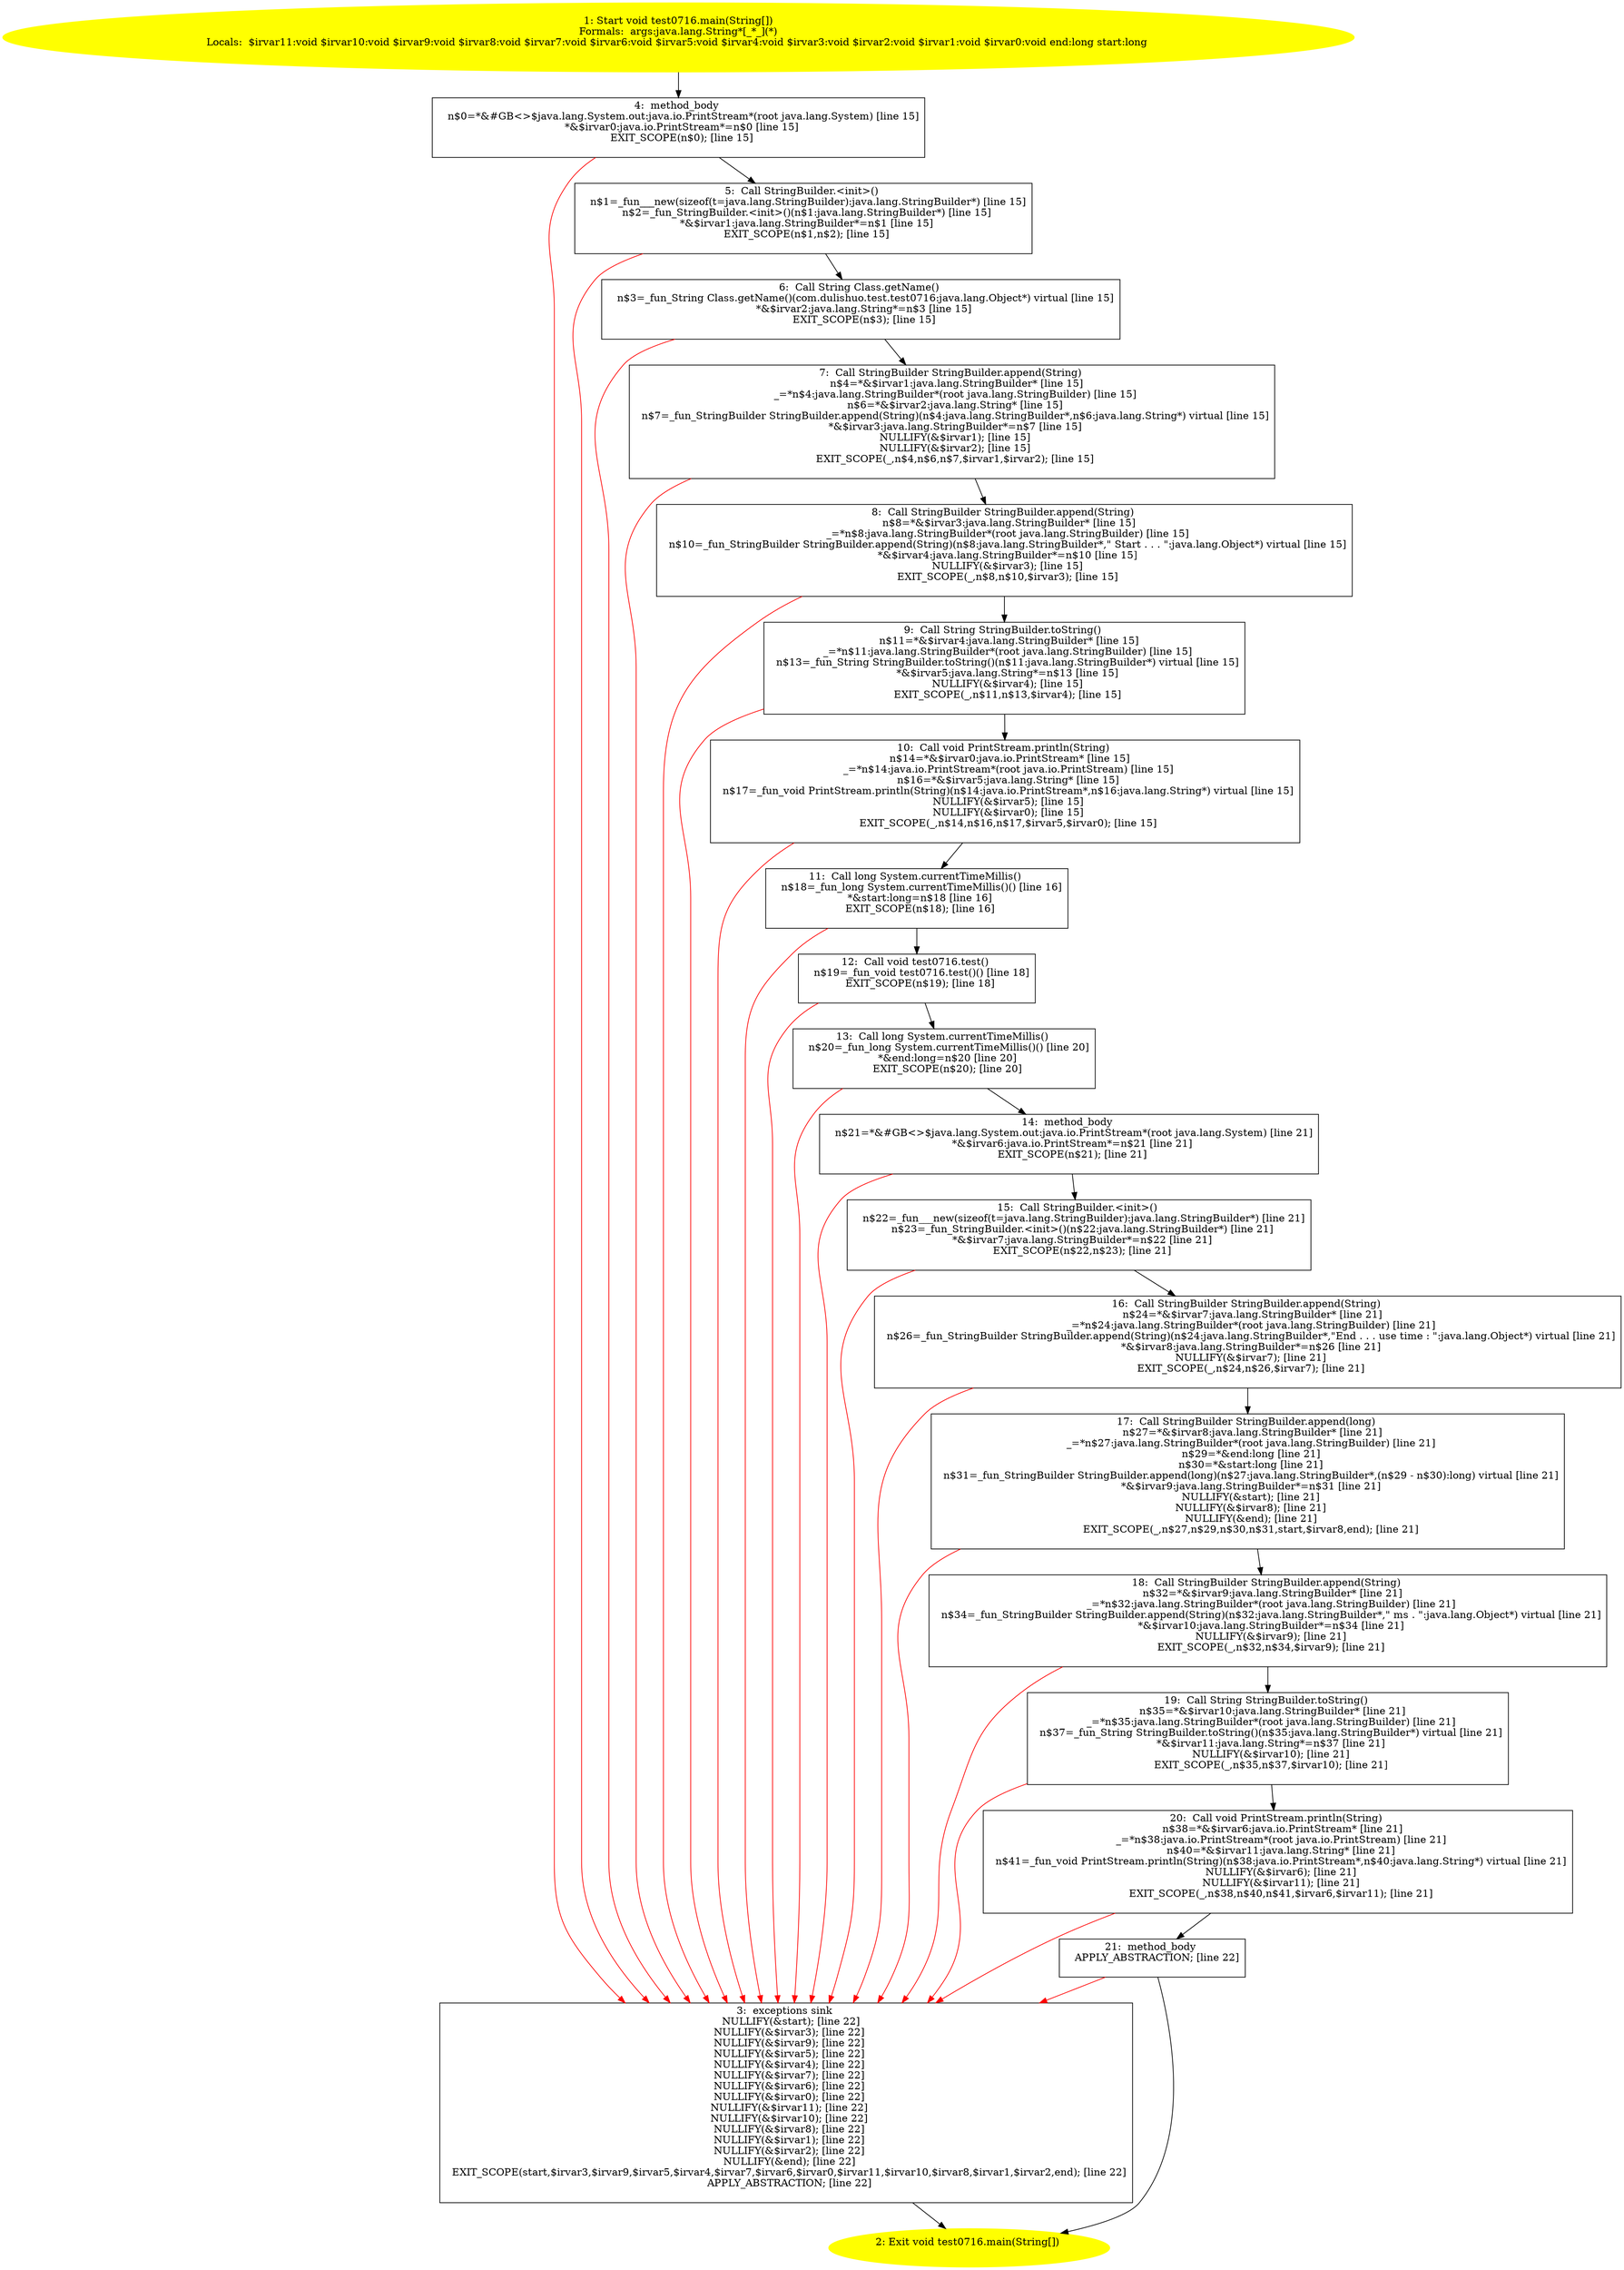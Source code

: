 /* @generated */
digraph cfg {
"com.dulishuo.test.test0716.main(java.lang.String[]):void.32b0ce70465bc52b79f071fb216897b5_1" [label="1: Start void test0716.main(String[])\nFormals:  args:java.lang.String*[_*_](*)\nLocals:  $irvar11:void $irvar10:void $irvar9:void $irvar8:void $irvar7:void $irvar6:void $irvar5:void $irvar4:void $irvar3:void $irvar2:void $irvar1:void $irvar0:void end:long start:long \n  " color=yellow style=filled]
	

	 "com.dulishuo.test.test0716.main(java.lang.String[]):void.32b0ce70465bc52b79f071fb216897b5_1" -> "com.dulishuo.test.test0716.main(java.lang.String[]):void.32b0ce70465bc52b79f071fb216897b5_4" ;
"com.dulishuo.test.test0716.main(java.lang.String[]):void.32b0ce70465bc52b79f071fb216897b5_2" [label="2: Exit void test0716.main(String[]) \n  " color=yellow style=filled]
	

"com.dulishuo.test.test0716.main(java.lang.String[]):void.32b0ce70465bc52b79f071fb216897b5_3" [label="3:  exceptions sink \n   NULLIFY(&start); [line 22]\n  NULLIFY(&$irvar3); [line 22]\n  NULLIFY(&$irvar9); [line 22]\n  NULLIFY(&$irvar5); [line 22]\n  NULLIFY(&$irvar4); [line 22]\n  NULLIFY(&$irvar7); [line 22]\n  NULLIFY(&$irvar6); [line 22]\n  NULLIFY(&$irvar0); [line 22]\n  NULLIFY(&$irvar11); [line 22]\n  NULLIFY(&$irvar10); [line 22]\n  NULLIFY(&$irvar8); [line 22]\n  NULLIFY(&$irvar1); [line 22]\n  NULLIFY(&$irvar2); [line 22]\n  NULLIFY(&end); [line 22]\n  EXIT_SCOPE(start,$irvar3,$irvar9,$irvar5,$irvar4,$irvar7,$irvar6,$irvar0,$irvar11,$irvar10,$irvar8,$irvar1,$irvar2,end); [line 22]\n  APPLY_ABSTRACTION; [line 22]\n " shape="box"]
	

	 "com.dulishuo.test.test0716.main(java.lang.String[]):void.32b0ce70465bc52b79f071fb216897b5_3" -> "com.dulishuo.test.test0716.main(java.lang.String[]):void.32b0ce70465bc52b79f071fb216897b5_2" ;
"com.dulishuo.test.test0716.main(java.lang.String[]):void.32b0ce70465bc52b79f071fb216897b5_4" [label="4:  method_body \n   n$0=*&#GB<>$java.lang.System.out:java.io.PrintStream*(root java.lang.System) [line 15]\n  *&$irvar0:java.io.PrintStream*=n$0 [line 15]\n  EXIT_SCOPE(n$0); [line 15]\n " shape="box"]
	

	 "com.dulishuo.test.test0716.main(java.lang.String[]):void.32b0ce70465bc52b79f071fb216897b5_4" -> "com.dulishuo.test.test0716.main(java.lang.String[]):void.32b0ce70465bc52b79f071fb216897b5_5" ;
	 "com.dulishuo.test.test0716.main(java.lang.String[]):void.32b0ce70465bc52b79f071fb216897b5_4" -> "com.dulishuo.test.test0716.main(java.lang.String[]):void.32b0ce70465bc52b79f071fb216897b5_3" [color="red" ];
"com.dulishuo.test.test0716.main(java.lang.String[]):void.32b0ce70465bc52b79f071fb216897b5_5" [label="5:  Call StringBuilder.<init>() \n   n$1=_fun___new(sizeof(t=java.lang.StringBuilder):java.lang.StringBuilder*) [line 15]\n  n$2=_fun_StringBuilder.<init>()(n$1:java.lang.StringBuilder*) [line 15]\n  *&$irvar1:java.lang.StringBuilder*=n$1 [line 15]\n  EXIT_SCOPE(n$1,n$2); [line 15]\n " shape="box"]
	

	 "com.dulishuo.test.test0716.main(java.lang.String[]):void.32b0ce70465bc52b79f071fb216897b5_5" -> "com.dulishuo.test.test0716.main(java.lang.String[]):void.32b0ce70465bc52b79f071fb216897b5_6" ;
	 "com.dulishuo.test.test0716.main(java.lang.String[]):void.32b0ce70465bc52b79f071fb216897b5_5" -> "com.dulishuo.test.test0716.main(java.lang.String[]):void.32b0ce70465bc52b79f071fb216897b5_3" [color="red" ];
"com.dulishuo.test.test0716.main(java.lang.String[]):void.32b0ce70465bc52b79f071fb216897b5_6" [label="6:  Call String Class.getName() \n   n$3=_fun_String Class.getName()(com.dulishuo.test.test0716:java.lang.Object*) virtual [line 15]\n  *&$irvar2:java.lang.String*=n$3 [line 15]\n  EXIT_SCOPE(n$3); [line 15]\n " shape="box"]
	

	 "com.dulishuo.test.test0716.main(java.lang.String[]):void.32b0ce70465bc52b79f071fb216897b5_6" -> "com.dulishuo.test.test0716.main(java.lang.String[]):void.32b0ce70465bc52b79f071fb216897b5_7" ;
	 "com.dulishuo.test.test0716.main(java.lang.String[]):void.32b0ce70465bc52b79f071fb216897b5_6" -> "com.dulishuo.test.test0716.main(java.lang.String[]):void.32b0ce70465bc52b79f071fb216897b5_3" [color="red" ];
"com.dulishuo.test.test0716.main(java.lang.String[]):void.32b0ce70465bc52b79f071fb216897b5_7" [label="7:  Call StringBuilder StringBuilder.append(String) \n   n$4=*&$irvar1:java.lang.StringBuilder* [line 15]\n  _=*n$4:java.lang.StringBuilder*(root java.lang.StringBuilder) [line 15]\n  n$6=*&$irvar2:java.lang.String* [line 15]\n  n$7=_fun_StringBuilder StringBuilder.append(String)(n$4:java.lang.StringBuilder*,n$6:java.lang.String*) virtual [line 15]\n  *&$irvar3:java.lang.StringBuilder*=n$7 [line 15]\n  NULLIFY(&$irvar1); [line 15]\n  NULLIFY(&$irvar2); [line 15]\n  EXIT_SCOPE(_,n$4,n$6,n$7,$irvar1,$irvar2); [line 15]\n " shape="box"]
	

	 "com.dulishuo.test.test0716.main(java.lang.String[]):void.32b0ce70465bc52b79f071fb216897b5_7" -> "com.dulishuo.test.test0716.main(java.lang.String[]):void.32b0ce70465bc52b79f071fb216897b5_8" ;
	 "com.dulishuo.test.test0716.main(java.lang.String[]):void.32b0ce70465bc52b79f071fb216897b5_7" -> "com.dulishuo.test.test0716.main(java.lang.String[]):void.32b0ce70465bc52b79f071fb216897b5_3" [color="red" ];
"com.dulishuo.test.test0716.main(java.lang.String[]):void.32b0ce70465bc52b79f071fb216897b5_8" [label="8:  Call StringBuilder StringBuilder.append(String) \n   n$8=*&$irvar3:java.lang.StringBuilder* [line 15]\n  _=*n$8:java.lang.StringBuilder*(root java.lang.StringBuilder) [line 15]\n  n$10=_fun_StringBuilder StringBuilder.append(String)(n$8:java.lang.StringBuilder*,\" Start . . . \":java.lang.Object*) virtual [line 15]\n  *&$irvar4:java.lang.StringBuilder*=n$10 [line 15]\n  NULLIFY(&$irvar3); [line 15]\n  EXIT_SCOPE(_,n$8,n$10,$irvar3); [line 15]\n " shape="box"]
	

	 "com.dulishuo.test.test0716.main(java.lang.String[]):void.32b0ce70465bc52b79f071fb216897b5_8" -> "com.dulishuo.test.test0716.main(java.lang.String[]):void.32b0ce70465bc52b79f071fb216897b5_9" ;
	 "com.dulishuo.test.test0716.main(java.lang.String[]):void.32b0ce70465bc52b79f071fb216897b5_8" -> "com.dulishuo.test.test0716.main(java.lang.String[]):void.32b0ce70465bc52b79f071fb216897b5_3" [color="red" ];
"com.dulishuo.test.test0716.main(java.lang.String[]):void.32b0ce70465bc52b79f071fb216897b5_9" [label="9:  Call String StringBuilder.toString() \n   n$11=*&$irvar4:java.lang.StringBuilder* [line 15]\n  _=*n$11:java.lang.StringBuilder*(root java.lang.StringBuilder) [line 15]\n  n$13=_fun_String StringBuilder.toString()(n$11:java.lang.StringBuilder*) virtual [line 15]\n  *&$irvar5:java.lang.String*=n$13 [line 15]\n  NULLIFY(&$irvar4); [line 15]\n  EXIT_SCOPE(_,n$11,n$13,$irvar4); [line 15]\n " shape="box"]
	

	 "com.dulishuo.test.test0716.main(java.lang.String[]):void.32b0ce70465bc52b79f071fb216897b5_9" -> "com.dulishuo.test.test0716.main(java.lang.String[]):void.32b0ce70465bc52b79f071fb216897b5_10" ;
	 "com.dulishuo.test.test0716.main(java.lang.String[]):void.32b0ce70465bc52b79f071fb216897b5_9" -> "com.dulishuo.test.test0716.main(java.lang.String[]):void.32b0ce70465bc52b79f071fb216897b5_3" [color="red" ];
"com.dulishuo.test.test0716.main(java.lang.String[]):void.32b0ce70465bc52b79f071fb216897b5_10" [label="10:  Call void PrintStream.println(String) \n   n$14=*&$irvar0:java.io.PrintStream* [line 15]\n  _=*n$14:java.io.PrintStream*(root java.io.PrintStream) [line 15]\n  n$16=*&$irvar5:java.lang.String* [line 15]\n  n$17=_fun_void PrintStream.println(String)(n$14:java.io.PrintStream*,n$16:java.lang.String*) virtual [line 15]\n  NULLIFY(&$irvar5); [line 15]\n  NULLIFY(&$irvar0); [line 15]\n  EXIT_SCOPE(_,n$14,n$16,n$17,$irvar5,$irvar0); [line 15]\n " shape="box"]
	

	 "com.dulishuo.test.test0716.main(java.lang.String[]):void.32b0ce70465bc52b79f071fb216897b5_10" -> "com.dulishuo.test.test0716.main(java.lang.String[]):void.32b0ce70465bc52b79f071fb216897b5_11" ;
	 "com.dulishuo.test.test0716.main(java.lang.String[]):void.32b0ce70465bc52b79f071fb216897b5_10" -> "com.dulishuo.test.test0716.main(java.lang.String[]):void.32b0ce70465bc52b79f071fb216897b5_3" [color="red" ];
"com.dulishuo.test.test0716.main(java.lang.String[]):void.32b0ce70465bc52b79f071fb216897b5_11" [label="11:  Call long System.currentTimeMillis() \n   n$18=_fun_long System.currentTimeMillis()() [line 16]\n  *&start:long=n$18 [line 16]\n  EXIT_SCOPE(n$18); [line 16]\n " shape="box"]
	

	 "com.dulishuo.test.test0716.main(java.lang.String[]):void.32b0ce70465bc52b79f071fb216897b5_11" -> "com.dulishuo.test.test0716.main(java.lang.String[]):void.32b0ce70465bc52b79f071fb216897b5_12" ;
	 "com.dulishuo.test.test0716.main(java.lang.String[]):void.32b0ce70465bc52b79f071fb216897b5_11" -> "com.dulishuo.test.test0716.main(java.lang.String[]):void.32b0ce70465bc52b79f071fb216897b5_3" [color="red" ];
"com.dulishuo.test.test0716.main(java.lang.String[]):void.32b0ce70465bc52b79f071fb216897b5_12" [label="12:  Call void test0716.test() \n   n$19=_fun_void test0716.test()() [line 18]\n  EXIT_SCOPE(n$19); [line 18]\n " shape="box"]
	

	 "com.dulishuo.test.test0716.main(java.lang.String[]):void.32b0ce70465bc52b79f071fb216897b5_12" -> "com.dulishuo.test.test0716.main(java.lang.String[]):void.32b0ce70465bc52b79f071fb216897b5_13" ;
	 "com.dulishuo.test.test0716.main(java.lang.String[]):void.32b0ce70465bc52b79f071fb216897b5_12" -> "com.dulishuo.test.test0716.main(java.lang.String[]):void.32b0ce70465bc52b79f071fb216897b5_3" [color="red" ];
"com.dulishuo.test.test0716.main(java.lang.String[]):void.32b0ce70465bc52b79f071fb216897b5_13" [label="13:  Call long System.currentTimeMillis() \n   n$20=_fun_long System.currentTimeMillis()() [line 20]\n  *&end:long=n$20 [line 20]\n  EXIT_SCOPE(n$20); [line 20]\n " shape="box"]
	

	 "com.dulishuo.test.test0716.main(java.lang.String[]):void.32b0ce70465bc52b79f071fb216897b5_13" -> "com.dulishuo.test.test0716.main(java.lang.String[]):void.32b0ce70465bc52b79f071fb216897b5_14" ;
	 "com.dulishuo.test.test0716.main(java.lang.String[]):void.32b0ce70465bc52b79f071fb216897b5_13" -> "com.dulishuo.test.test0716.main(java.lang.String[]):void.32b0ce70465bc52b79f071fb216897b5_3" [color="red" ];
"com.dulishuo.test.test0716.main(java.lang.String[]):void.32b0ce70465bc52b79f071fb216897b5_14" [label="14:  method_body \n   n$21=*&#GB<>$java.lang.System.out:java.io.PrintStream*(root java.lang.System) [line 21]\n  *&$irvar6:java.io.PrintStream*=n$21 [line 21]\n  EXIT_SCOPE(n$21); [line 21]\n " shape="box"]
	

	 "com.dulishuo.test.test0716.main(java.lang.String[]):void.32b0ce70465bc52b79f071fb216897b5_14" -> "com.dulishuo.test.test0716.main(java.lang.String[]):void.32b0ce70465bc52b79f071fb216897b5_15" ;
	 "com.dulishuo.test.test0716.main(java.lang.String[]):void.32b0ce70465bc52b79f071fb216897b5_14" -> "com.dulishuo.test.test0716.main(java.lang.String[]):void.32b0ce70465bc52b79f071fb216897b5_3" [color="red" ];
"com.dulishuo.test.test0716.main(java.lang.String[]):void.32b0ce70465bc52b79f071fb216897b5_15" [label="15:  Call StringBuilder.<init>() \n   n$22=_fun___new(sizeof(t=java.lang.StringBuilder):java.lang.StringBuilder*) [line 21]\n  n$23=_fun_StringBuilder.<init>()(n$22:java.lang.StringBuilder*) [line 21]\n  *&$irvar7:java.lang.StringBuilder*=n$22 [line 21]\n  EXIT_SCOPE(n$22,n$23); [line 21]\n " shape="box"]
	

	 "com.dulishuo.test.test0716.main(java.lang.String[]):void.32b0ce70465bc52b79f071fb216897b5_15" -> "com.dulishuo.test.test0716.main(java.lang.String[]):void.32b0ce70465bc52b79f071fb216897b5_16" ;
	 "com.dulishuo.test.test0716.main(java.lang.String[]):void.32b0ce70465bc52b79f071fb216897b5_15" -> "com.dulishuo.test.test0716.main(java.lang.String[]):void.32b0ce70465bc52b79f071fb216897b5_3" [color="red" ];
"com.dulishuo.test.test0716.main(java.lang.String[]):void.32b0ce70465bc52b79f071fb216897b5_16" [label="16:  Call StringBuilder StringBuilder.append(String) \n   n$24=*&$irvar7:java.lang.StringBuilder* [line 21]\n  _=*n$24:java.lang.StringBuilder*(root java.lang.StringBuilder) [line 21]\n  n$26=_fun_StringBuilder StringBuilder.append(String)(n$24:java.lang.StringBuilder*,\"End . . . use time : \":java.lang.Object*) virtual [line 21]\n  *&$irvar8:java.lang.StringBuilder*=n$26 [line 21]\n  NULLIFY(&$irvar7); [line 21]\n  EXIT_SCOPE(_,n$24,n$26,$irvar7); [line 21]\n " shape="box"]
	

	 "com.dulishuo.test.test0716.main(java.lang.String[]):void.32b0ce70465bc52b79f071fb216897b5_16" -> "com.dulishuo.test.test0716.main(java.lang.String[]):void.32b0ce70465bc52b79f071fb216897b5_17" ;
	 "com.dulishuo.test.test0716.main(java.lang.String[]):void.32b0ce70465bc52b79f071fb216897b5_16" -> "com.dulishuo.test.test0716.main(java.lang.String[]):void.32b0ce70465bc52b79f071fb216897b5_3" [color="red" ];
"com.dulishuo.test.test0716.main(java.lang.String[]):void.32b0ce70465bc52b79f071fb216897b5_17" [label="17:  Call StringBuilder StringBuilder.append(long) \n   n$27=*&$irvar8:java.lang.StringBuilder* [line 21]\n  _=*n$27:java.lang.StringBuilder*(root java.lang.StringBuilder) [line 21]\n  n$29=*&end:long [line 21]\n  n$30=*&start:long [line 21]\n  n$31=_fun_StringBuilder StringBuilder.append(long)(n$27:java.lang.StringBuilder*,(n$29 - n$30):long) virtual [line 21]\n  *&$irvar9:java.lang.StringBuilder*=n$31 [line 21]\n  NULLIFY(&start); [line 21]\n  NULLIFY(&$irvar8); [line 21]\n  NULLIFY(&end); [line 21]\n  EXIT_SCOPE(_,n$27,n$29,n$30,n$31,start,$irvar8,end); [line 21]\n " shape="box"]
	

	 "com.dulishuo.test.test0716.main(java.lang.String[]):void.32b0ce70465bc52b79f071fb216897b5_17" -> "com.dulishuo.test.test0716.main(java.lang.String[]):void.32b0ce70465bc52b79f071fb216897b5_18" ;
	 "com.dulishuo.test.test0716.main(java.lang.String[]):void.32b0ce70465bc52b79f071fb216897b5_17" -> "com.dulishuo.test.test0716.main(java.lang.String[]):void.32b0ce70465bc52b79f071fb216897b5_3" [color="red" ];
"com.dulishuo.test.test0716.main(java.lang.String[]):void.32b0ce70465bc52b79f071fb216897b5_18" [label="18:  Call StringBuilder StringBuilder.append(String) \n   n$32=*&$irvar9:java.lang.StringBuilder* [line 21]\n  _=*n$32:java.lang.StringBuilder*(root java.lang.StringBuilder) [line 21]\n  n$34=_fun_StringBuilder StringBuilder.append(String)(n$32:java.lang.StringBuilder*,\" ms . \":java.lang.Object*) virtual [line 21]\n  *&$irvar10:java.lang.StringBuilder*=n$34 [line 21]\n  NULLIFY(&$irvar9); [line 21]\n  EXIT_SCOPE(_,n$32,n$34,$irvar9); [line 21]\n " shape="box"]
	

	 "com.dulishuo.test.test0716.main(java.lang.String[]):void.32b0ce70465bc52b79f071fb216897b5_18" -> "com.dulishuo.test.test0716.main(java.lang.String[]):void.32b0ce70465bc52b79f071fb216897b5_19" ;
	 "com.dulishuo.test.test0716.main(java.lang.String[]):void.32b0ce70465bc52b79f071fb216897b5_18" -> "com.dulishuo.test.test0716.main(java.lang.String[]):void.32b0ce70465bc52b79f071fb216897b5_3" [color="red" ];
"com.dulishuo.test.test0716.main(java.lang.String[]):void.32b0ce70465bc52b79f071fb216897b5_19" [label="19:  Call String StringBuilder.toString() \n   n$35=*&$irvar10:java.lang.StringBuilder* [line 21]\n  _=*n$35:java.lang.StringBuilder*(root java.lang.StringBuilder) [line 21]\n  n$37=_fun_String StringBuilder.toString()(n$35:java.lang.StringBuilder*) virtual [line 21]\n  *&$irvar11:java.lang.String*=n$37 [line 21]\n  NULLIFY(&$irvar10); [line 21]\n  EXIT_SCOPE(_,n$35,n$37,$irvar10); [line 21]\n " shape="box"]
	

	 "com.dulishuo.test.test0716.main(java.lang.String[]):void.32b0ce70465bc52b79f071fb216897b5_19" -> "com.dulishuo.test.test0716.main(java.lang.String[]):void.32b0ce70465bc52b79f071fb216897b5_20" ;
	 "com.dulishuo.test.test0716.main(java.lang.String[]):void.32b0ce70465bc52b79f071fb216897b5_19" -> "com.dulishuo.test.test0716.main(java.lang.String[]):void.32b0ce70465bc52b79f071fb216897b5_3" [color="red" ];
"com.dulishuo.test.test0716.main(java.lang.String[]):void.32b0ce70465bc52b79f071fb216897b5_20" [label="20:  Call void PrintStream.println(String) \n   n$38=*&$irvar6:java.io.PrintStream* [line 21]\n  _=*n$38:java.io.PrintStream*(root java.io.PrintStream) [line 21]\n  n$40=*&$irvar11:java.lang.String* [line 21]\n  n$41=_fun_void PrintStream.println(String)(n$38:java.io.PrintStream*,n$40:java.lang.String*) virtual [line 21]\n  NULLIFY(&$irvar6); [line 21]\n  NULLIFY(&$irvar11); [line 21]\n  EXIT_SCOPE(_,n$38,n$40,n$41,$irvar6,$irvar11); [line 21]\n " shape="box"]
	

	 "com.dulishuo.test.test0716.main(java.lang.String[]):void.32b0ce70465bc52b79f071fb216897b5_20" -> "com.dulishuo.test.test0716.main(java.lang.String[]):void.32b0ce70465bc52b79f071fb216897b5_21" ;
	 "com.dulishuo.test.test0716.main(java.lang.String[]):void.32b0ce70465bc52b79f071fb216897b5_20" -> "com.dulishuo.test.test0716.main(java.lang.String[]):void.32b0ce70465bc52b79f071fb216897b5_3" [color="red" ];
"com.dulishuo.test.test0716.main(java.lang.String[]):void.32b0ce70465bc52b79f071fb216897b5_21" [label="21:  method_body \n   APPLY_ABSTRACTION; [line 22]\n " shape="box"]
	

	 "com.dulishuo.test.test0716.main(java.lang.String[]):void.32b0ce70465bc52b79f071fb216897b5_21" -> "com.dulishuo.test.test0716.main(java.lang.String[]):void.32b0ce70465bc52b79f071fb216897b5_2" ;
	 "com.dulishuo.test.test0716.main(java.lang.String[]):void.32b0ce70465bc52b79f071fb216897b5_21" -> "com.dulishuo.test.test0716.main(java.lang.String[]):void.32b0ce70465bc52b79f071fb216897b5_3" [color="red" ];
}
